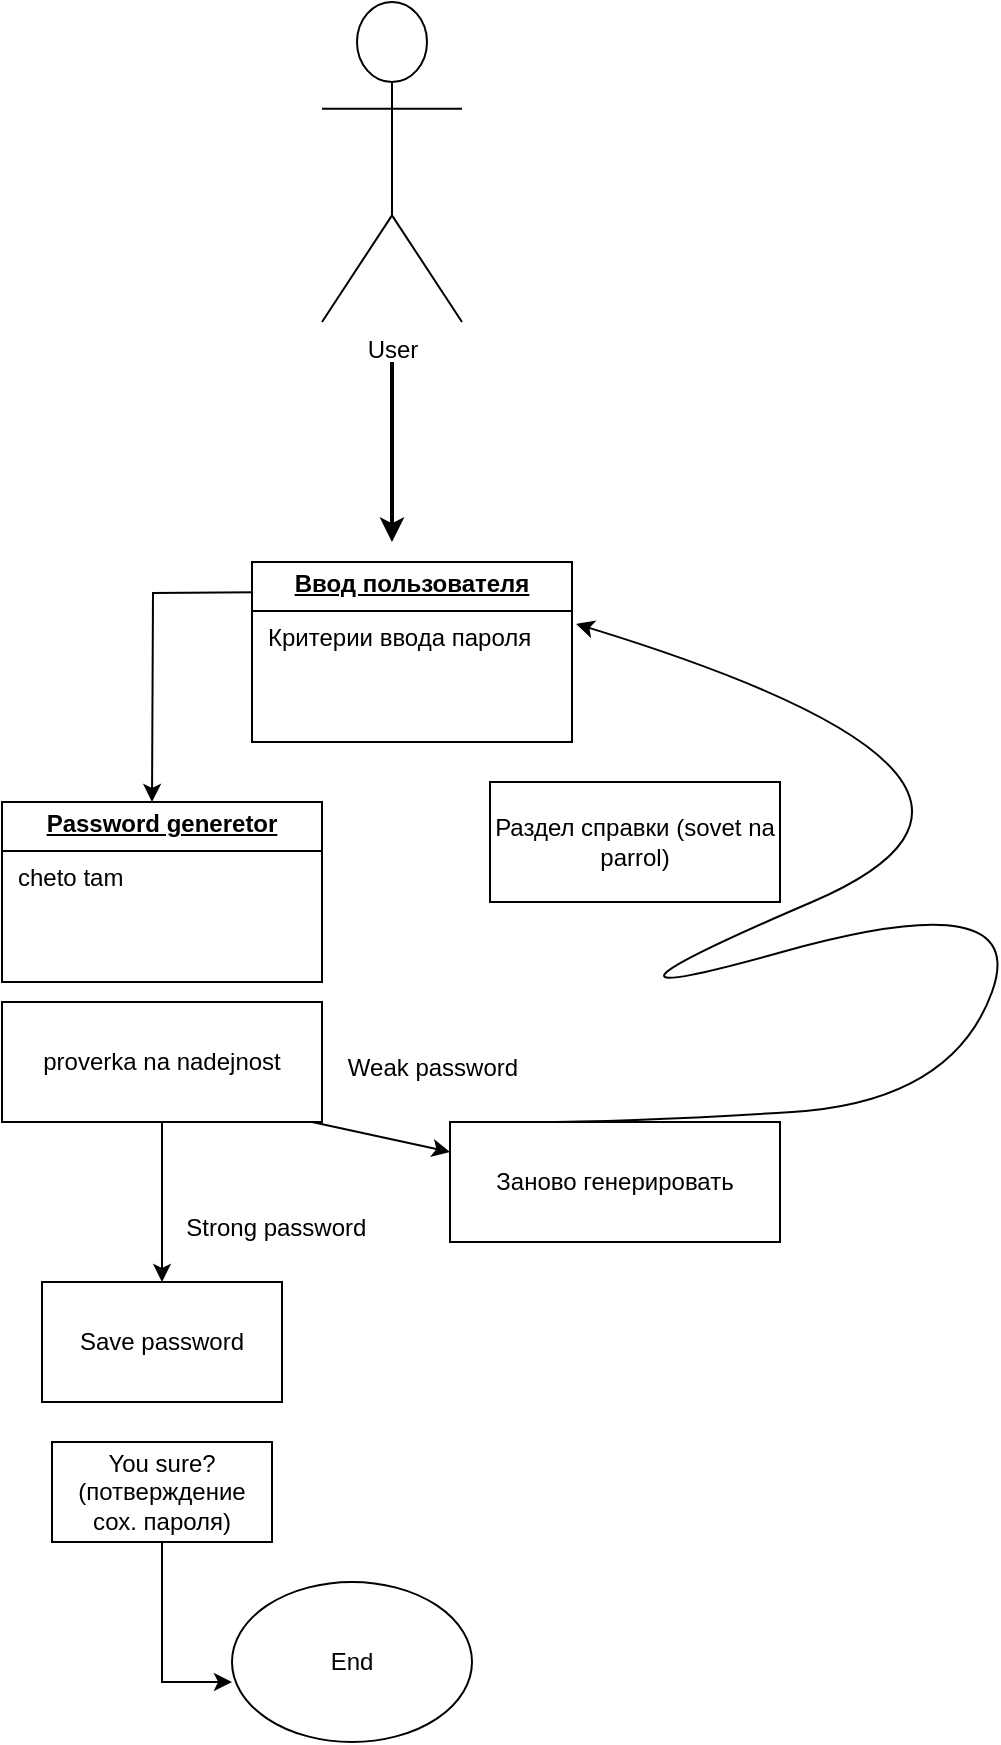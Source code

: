 <mxfile version="26.0.8">
  <diagram name="Страница — 1" id="fIGQO5RGtUhFwFofmyhY">
    <mxGraphModel dx="472" dy="1948" grid="1" gridSize="10" guides="1" tooltips="1" connect="1" arrows="1" fold="1" page="1" pageScale="1" pageWidth="827" pageHeight="1169" math="0" shadow="0">
      <root>
        <mxCell id="0" />
        <mxCell id="1" parent="0" />
        <mxCell id="6Md4fuc-r0Sgem4-IfuL-8" value="" style="edgeStyle=orthogonalEdgeStyle;rounded=0;orthogonalLoop=1;jettySize=auto;html=1;strokeColor=default;curved=0;strokeWidth=2;targetPerimeterSpacing=0;sourcePerimeterSpacing=20;" edge="1" parent="1" source="6Md4fuc-r0Sgem4-IfuL-1">
          <mxGeometry relative="1" as="geometry">
            <mxPoint x="220" y="50" as="targetPoint" />
          </mxGeometry>
        </mxCell>
        <mxCell id="6Md4fuc-r0Sgem4-IfuL-1" value="User&lt;div&gt;&lt;br&gt;&lt;/div&gt;" style="shape=umlActor;verticalLabelPosition=bottom;verticalAlign=top;html=1;outlineConnect=0;" vertex="1" parent="1">
          <mxGeometry x="185" y="-220" width="70" height="160" as="geometry" />
        </mxCell>
        <mxCell id="6Md4fuc-r0Sgem4-IfuL-12" style="edgeStyle=orthogonalEdgeStyle;rounded=0;orthogonalLoop=1;jettySize=auto;html=1;exitX=0;exitY=0.5;exitDx=0;exitDy=0;" edge="1" parent="1">
          <mxGeometry relative="1" as="geometry">
            <mxPoint x="165" y="75" as="sourcePoint" />
            <mxPoint x="100" y="180" as="targetPoint" />
          </mxGeometry>
        </mxCell>
        <mxCell id="6Md4fuc-r0Sgem4-IfuL-32" style="edgeStyle=orthogonalEdgeStyle;rounded=0;orthogonalLoop=1;jettySize=auto;html=1;exitX=0.5;exitY=1;exitDx=0;exitDy=0;" edge="1" parent="1" source="6Md4fuc-r0Sgem4-IfuL-4">
          <mxGeometry relative="1" as="geometry">
            <mxPoint x="105" y="420" as="targetPoint" />
          </mxGeometry>
        </mxCell>
        <mxCell id="6Md4fuc-r0Sgem4-IfuL-4" value="proverka na nadejnost" style="rounded=0;whiteSpace=wrap;html=1;" vertex="1" parent="1">
          <mxGeometry x="25" y="280" width="160" height="60" as="geometry" />
        </mxCell>
        <mxCell id="6Md4fuc-r0Sgem4-IfuL-5" value="Заново генерировать" style="rounded=0;whiteSpace=wrap;html=1;" vertex="1" parent="1">
          <mxGeometry x="249" y="340" width="165" height="60" as="geometry" />
        </mxCell>
        <mxCell id="6Md4fuc-r0Sgem4-IfuL-6" value="Save password" style="rounded=0;whiteSpace=wrap;html=1;" vertex="1" parent="1">
          <mxGeometry x="45" y="420" width="120" height="60" as="geometry" />
        </mxCell>
        <mxCell id="6Md4fuc-r0Sgem4-IfuL-7" value="End" style="ellipse;whiteSpace=wrap;html=1;" vertex="1" parent="1">
          <mxGeometry x="140" y="570" width="120" height="80" as="geometry" />
        </mxCell>
        <mxCell id="6Md4fuc-r0Sgem4-IfuL-20" value="&lt;p style=&quot;margin:0px;margin-top:4px;text-align:center;text-decoration:underline;&quot;&gt;&lt;b&gt;Password generetor&lt;/b&gt;&lt;/p&gt;&lt;hr size=&quot;1&quot; style=&quot;border-style:solid;&quot;&gt;&lt;p style=&quot;margin:0px;margin-left:8px;&quot;&gt;cheto tam&lt;/p&gt;" style="verticalAlign=top;align=left;overflow=fill;html=1;whiteSpace=wrap;" vertex="1" parent="1">
          <mxGeometry x="25" y="180" width="160" height="90" as="geometry" />
        </mxCell>
        <mxCell id="6Md4fuc-r0Sgem4-IfuL-25" value="Раздел справки (sovet na parrol)" style="html=1;whiteSpace=wrap;" vertex="1" parent="1">
          <mxGeometry x="269" y="170" width="145" height="60" as="geometry" />
        </mxCell>
        <mxCell id="6Md4fuc-r0Sgem4-IfuL-29" value="&lt;p style=&quot;margin:0px;margin-top:4px;text-align:center;text-decoration:underline;&quot;&gt;&lt;b&gt;Ввод пользователя&lt;/b&gt;&lt;/p&gt;&lt;hr size=&quot;1&quot; style=&quot;border-style:solid;&quot;&gt;&lt;p style=&quot;margin:0px;margin-left:8px;&quot;&gt;Критерии ввода пароля&lt;/p&gt;" style="verticalAlign=top;align=left;overflow=fill;html=1;whiteSpace=wrap;" vertex="1" parent="1">
          <mxGeometry x="150" y="60" width="160" height="90" as="geometry" />
        </mxCell>
        <mxCell id="6Md4fuc-r0Sgem4-IfuL-33" value="&amp;nbsp;Strong password&lt;div&gt;&lt;br&gt;&lt;/div&gt;" style="text;html=1;align=center;verticalAlign=middle;resizable=0;points=[];autosize=1;strokeColor=none;fillColor=none;" vertex="1" parent="1">
          <mxGeometry x="100" y="380" width="120" height="40" as="geometry" />
        </mxCell>
        <mxCell id="6Md4fuc-r0Sgem4-IfuL-35" value="" style="endArrow=classic;html=1;rounded=0;entryX=0;entryY=0.25;entryDx=0;entryDy=0;" edge="1" parent="1" target="6Md4fuc-r0Sgem4-IfuL-5">
          <mxGeometry width="50" height="50" relative="1" as="geometry">
            <mxPoint x="180" y="340" as="sourcePoint" />
            <mxPoint x="230" y="290" as="targetPoint" />
          </mxGeometry>
        </mxCell>
        <mxCell id="6Md4fuc-r0Sgem4-IfuL-36" value="Weak password&lt;div&gt;&lt;br&gt;&lt;/div&gt;" style="text;html=1;align=center;verticalAlign=middle;resizable=0;points=[];autosize=1;strokeColor=none;fillColor=none;" vertex="1" parent="1">
          <mxGeometry x="185" y="300" width="110" height="40" as="geometry" />
        </mxCell>
        <mxCell id="6Md4fuc-r0Sgem4-IfuL-37" value="You sure?&lt;br&gt;(потверждение сох. пароля)" style="html=1;whiteSpace=wrap;" vertex="1" parent="1">
          <mxGeometry x="50" y="500" width="110" height="50" as="geometry" />
        </mxCell>
        <mxCell id="6Md4fuc-r0Sgem4-IfuL-38" value="" style="curved=1;endArrow=classic;html=1;rounded=0;entryX=1.013;entryY=0.344;entryDx=0;entryDy=0;entryPerimeter=0;" edge="1" parent="1" target="6Md4fuc-r0Sgem4-IfuL-29">
          <mxGeometry width="50" height="50" relative="1" as="geometry">
            <mxPoint x="290" y="340" as="sourcePoint" />
            <mxPoint x="340" y="290" as="targetPoint" />
            <Array as="points">
              <mxPoint x="340" y="340" />
              <mxPoint x="500" y="330" />
              <mxPoint x="540" y="220" />
              <mxPoint x="290" y="290" />
              <mxPoint x="570" y="170" />
            </Array>
          </mxGeometry>
        </mxCell>
        <mxCell id="6Md4fuc-r0Sgem4-IfuL-40" style="edgeStyle=orthogonalEdgeStyle;rounded=0;orthogonalLoop=1;jettySize=auto;html=1;exitX=0.5;exitY=1;exitDx=0;exitDy=0;entryX=0;entryY=0.625;entryDx=0;entryDy=0;entryPerimeter=0;" edge="1" parent="1" source="6Md4fuc-r0Sgem4-IfuL-37" target="6Md4fuc-r0Sgem4-IfuL-7">
          <mxGeometry relative="1" as="geometry" />
        </mxCell>
      </root>
    </mxGraphModel>
  </diagram>
</mxfile>
